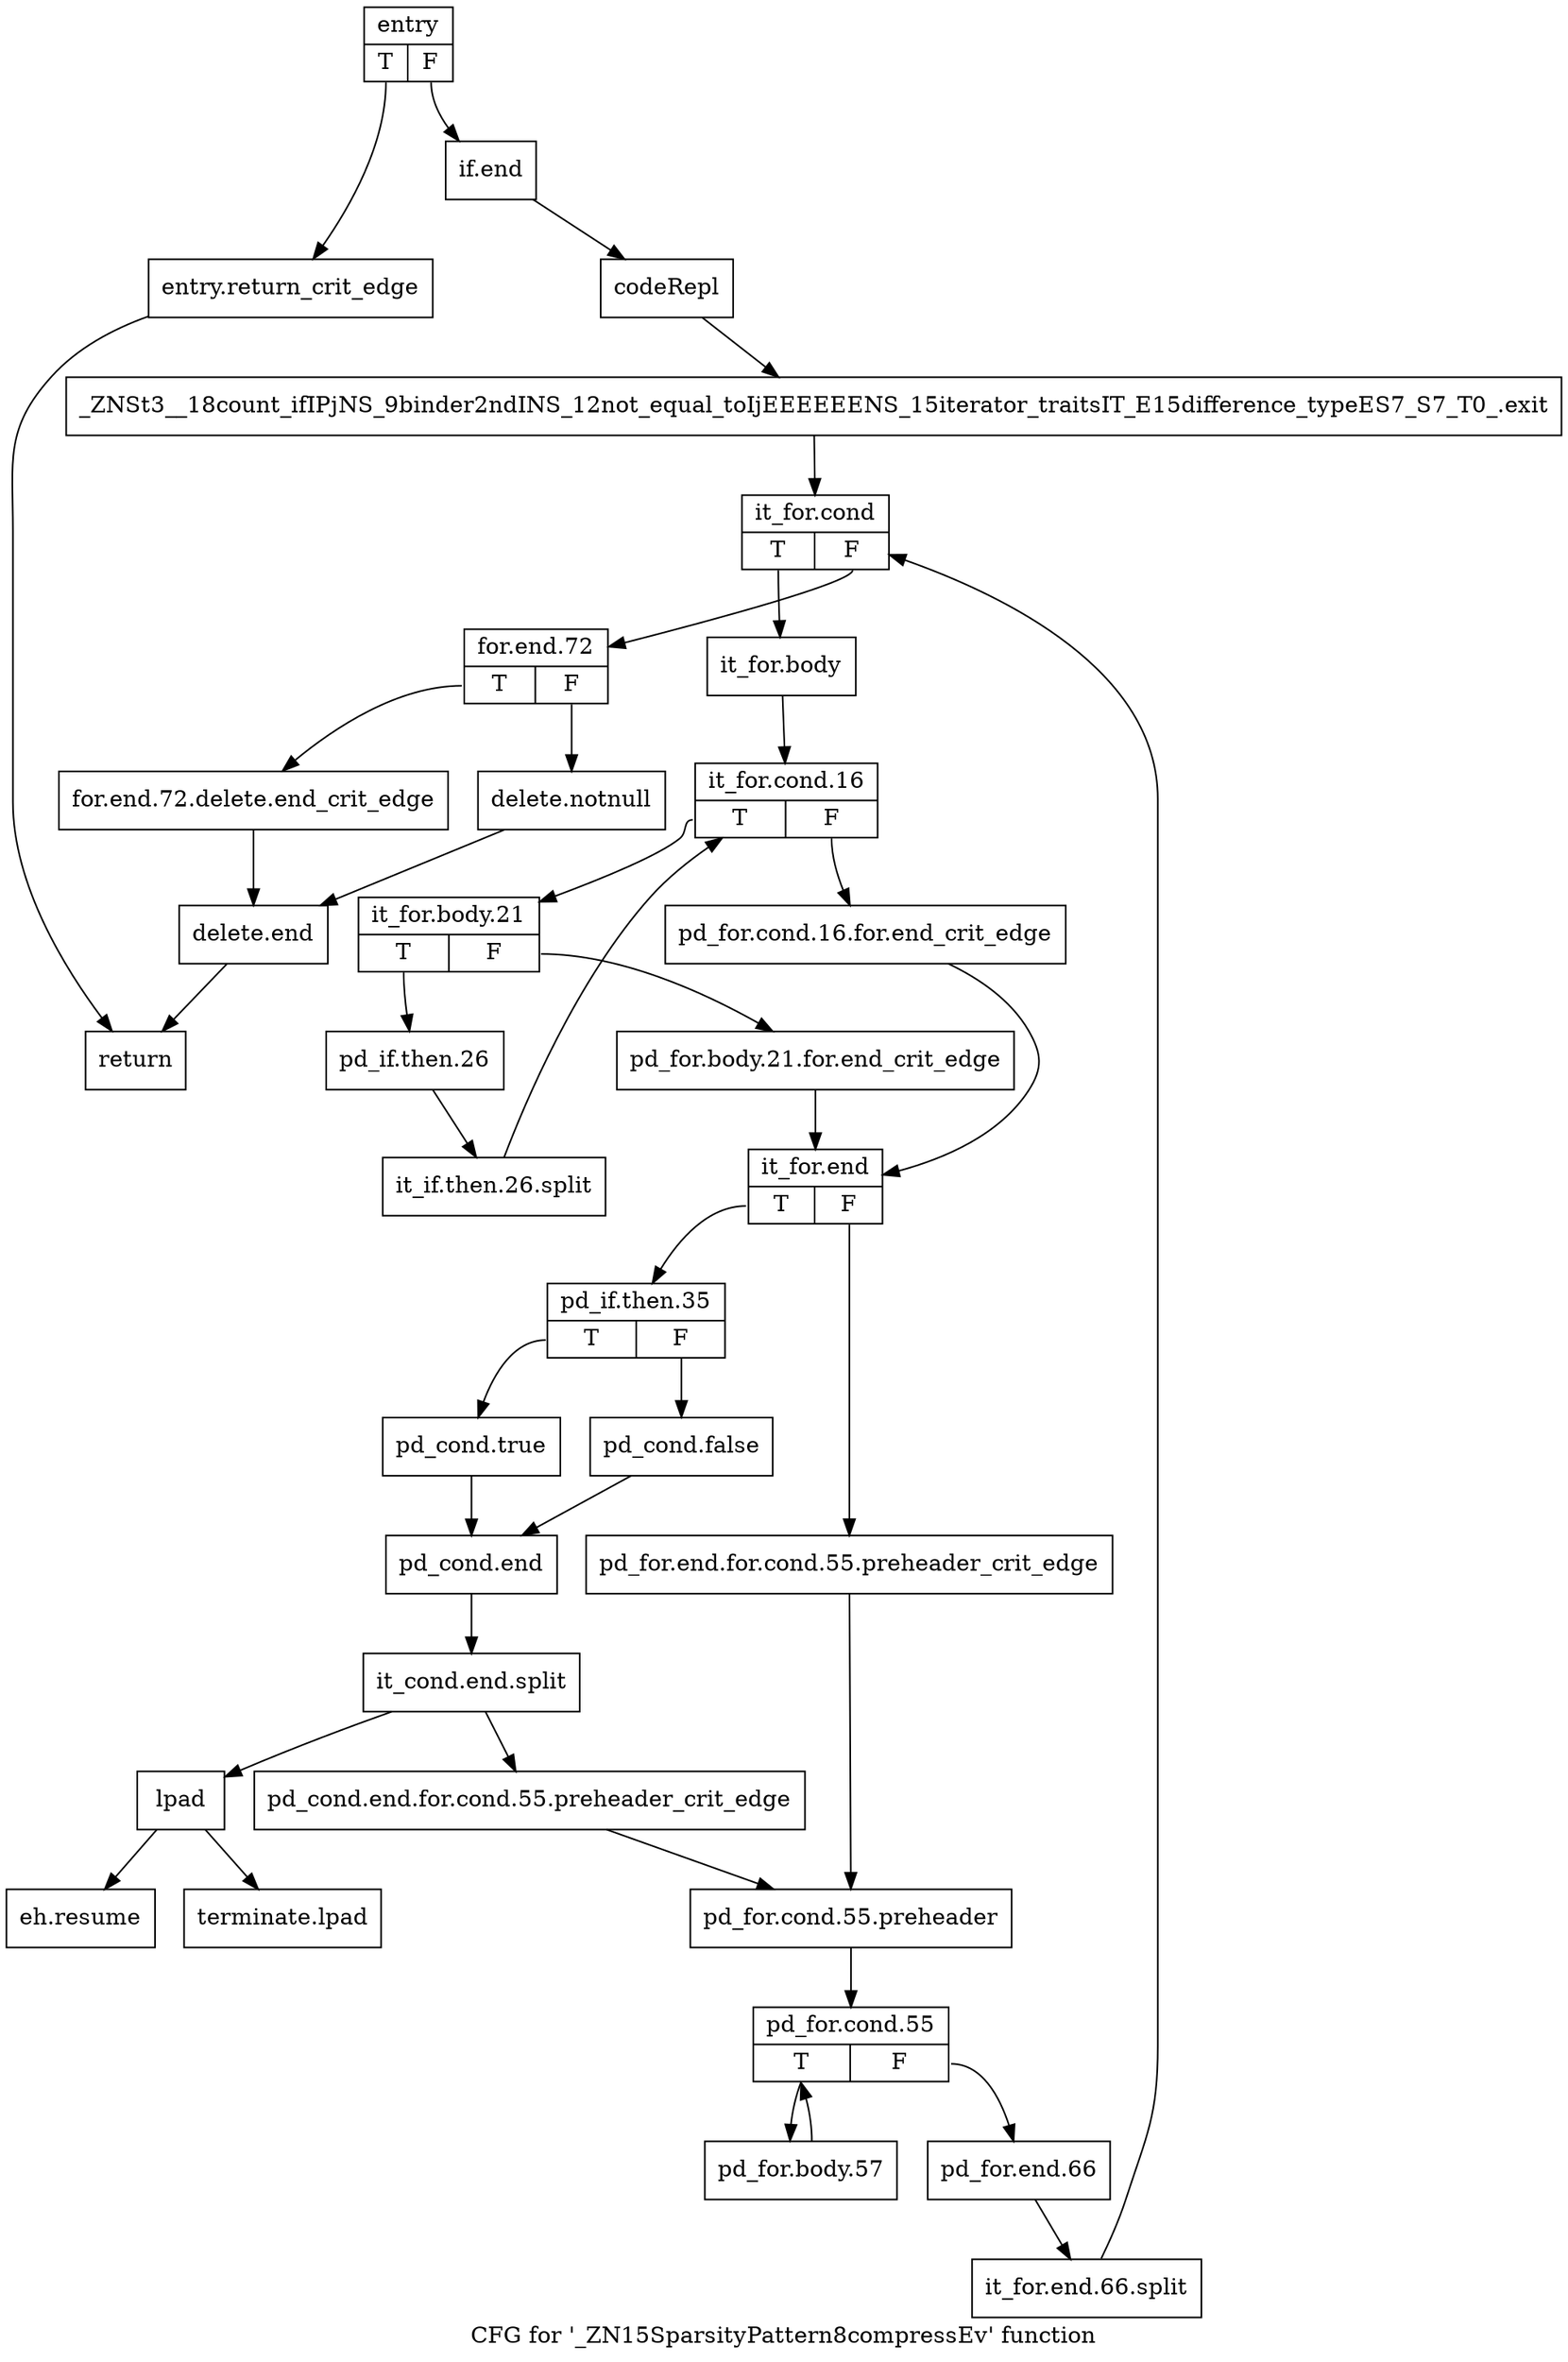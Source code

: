 digraph "CFG for '_ZN15SparsityPattern8compressEv' function" {
	label="CFG for '_ZN15SparsityPattern8compressEv' function";

	Node0x7406580 [shape=record,label="{entry|{<s0>T|<s1>F}}"];
	Node0x7406580:s0 -> Node0x74065d0;
	Node0x7406580:s1 -> Node0x7406620;
	Node0x74065d0 [shape=record,label="{entry.return_crit_edge}"];
	Node0x74065d0 -> Node0x7406e40;
	Node0x7406620 [shape=record,label="{if.end}"];
	Node0x7406620 -> Node0x7406670;
	Node0x7406670 [shape=record,label="{codeRepl}"];
	Node0x7406670 -> Node0x74066c0;
	Node0x74066c0 [shape=record,label="{_ZNSt3__18count_ifIPjNS_9binder2ndINS_12not_equal_toIjEEEEEENS_15iterator_traitsIT_E15difference_typeES7_S7_T0_.exit}"];
	Node0x74066c0 -> Node0x7406710;
	Node0x7406710 [shape=record,label="{it_for.cond|{<s0>T|<s1>F}}"];
	Node0x7406710:s0 -> Node0x7406760;
	Node0x7406710:s1 -> Node0x7406d00;
	Node0x7406760 [shape=record,label="{it_for.body}"];
	Node0x7406760 -> Node0x74067b0;
	Node0x74067b0 [shape=record,label="{it_for.cond.16|{<s0>T|<s1>F}}"];
	Node0x74067b0:s0 -> Node0x7406850;
	Node0x74067b0:s1 -> Node0x7406800;
	Node0x7406800 [shape=record,label="{pd_for.cond.16.for.end_crit_edge}"];
	Node0x7406800 -> Node0x7406990;
	Node0x7406850 [shape=record,label="{it_for.body.21|{<s0>T|<s1>F}}"];
	Node0x7406850:s0 -> Node0x74068f0;
	Node0x7406850:s1 -> Node0x74068a0;
	Node0x74068a0 [shape=record,label="{pd_for.body.21.for.end_crit_edge}"];
	Node0x74068a0 -> Node0x7406990;
	Node0x74068f0 [shape=record,label="{pd_if.then.26}"];
	Node0x74068f0 -> Node0xb2ab540;
	Node0xb2ab540 [shape=record,label="{it_if.then.26.split}"];
	Node0xb2ab540 -> Node0x74067b0;
	Node0x7406940 [shape=record,label="{lpad}"];
	Node0x7406940 -> Node0x7406e90;
	Node0x7406940 -> Node0x7406ee0;
	Node0x7406990 [shape=record,label="{it_for.end|{<s0>T|<s1>F}}"];
	Node0x7406990:s0 -> Node0x7406a30;
	Node0x7406990:s1 -> Node0x74069e0;
	Node0x74069e0 [shape=record,label="{pd_for.end.for.cond.55.preheader_crit_edge}"];
	Node0x74069e0 -> Node0x7406bc0;
	Node0x7406a30 [shape=record,label="{pd_if.then.35|{<s0>T|<s1>F}}"];
	Node0x7406a30:s0 -> Node0x7406a80;
	Node0x7406a30:s1 -> Node0x7406ad0;
	Node0x7406a80 [shape=record,label="{pd_cond.true}"];
	Node0x7406a80 -> Node0x7406b20;
	Node0x7406ad0 [shape=record,label="{pd_cond.false}"];
	Node0x7406ad0 -> Node0x7406b20;
	Node0x7406b20 [shape=record,label="{pd_cond.end}"];
	Node0x7406b20 -> Node0xb2ab040;
	Node0xb2ab040 [shape=record,label="{it_cond.end.split}"];
	Node0xb2ab040 -> Node0x7406b70;
	Node0xb2ab040 -> Node0x7406940;
	Node0x7406b70 [shape=record,label="{pd_cond.end.for.cond.55.preheader_crit_edge}"];
	Node0x7406b70 -> Node0x7406bc0;
	Node0x7406bc0 [shape=record,label="{pd_for.cond.55.preheader}"];
	Node0x7406bc0 -> Node0x7406c10;
	Node0x7406c10 [shape=record,label="{pd_for.cond.55|{<s0>T|<s1>F}}"];
	Node0x7406c10:s0 -> Node0x7406c60;
	Node0x7406c10:s1 -> Node0x7406cb0;
	Node0x7406c60 [shape=record,label="{pd_for.body.57}"];
	Node0x7406c60 -> Node0x7406c10;
	Node0x7406cb0 [shape=record,label="{pd_for.end.66}"];
	Node0x7406cb0 -> Node0xb2aabe0;
	Node0xb2aabe0 [shape=record,label="{it_for.end.66.split}"];
	Node0xb2aabe0 -> Node0x7406710;
	Node0x7406d00 [shape=record,label="{for.end.72|{<s0>T|<s1>F}}"];
	Node0x7406d00:s0 -> Node0x7406d50;
	Node0x7406d00:s1 -> Node0x7406da0;
	Node0x7406d50 [shape=record,label="{for.end.72.delete.end_crit_edge}"];
	Node0x7406d50 -> Node0x7406df0;
	Node0x7406da0 [shape=record,label="{delete.notnull}"];
	Node0x7406da0 -> Node0x7406df0;
	Node0x7406df0 [shape=record,label="{delete.end}"];
	Node0x7406df0 -> Node0x7406e40;
	Node0x7406e40 [shape=record,label="{return}"];
	Node0x7406e90 [shape=record,label="{eh.resume}"];
	Node0x7406ee0 [shape=record,label="{terminate.lpad}"];
}
